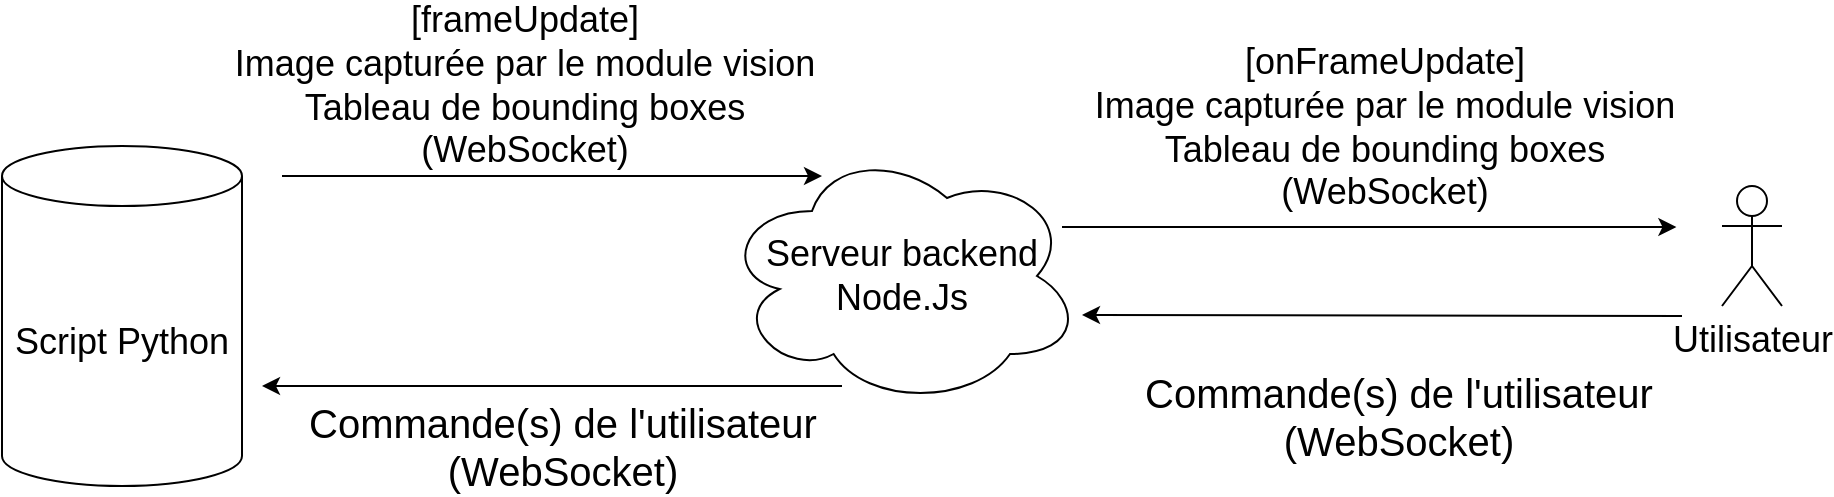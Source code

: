 <mxfile version="16.5.1" type="device"><diagram id="zKYh7ldKa_Qa6hJl08-6" name="Page-1"><mxGraphModel dx="1952" dy="865" grid="1" gridSize="10" guides="1" tooltips="1" connect="1" arrows="1" fold="1" page="1" pageScale="1" pageWidth="850" pageHeight="1100" math="0" shadow="0"><root><mxCell id="0"/><mxCell id="1" parent="0"/><mxCell id="8QnqV5ygj4XrgtcalPVw-2" value="&lt;font style=&quot;font-size: 18px&quot;&gt;Serveur backend&lt;br&gt;Node.Js&lt;/font&gt;" style="ellipse;shape=cloud;whiteSpace=wrap;html=1;" parent="1" vertex="1"><mxGeometry x="240" y="380" width="180" height="130" as="geometry"/></mxCell><mxCell id="8QnqV5ygj4XrgtcalPVw-3" value="&lt;font style=&quot;font-size: 18px&quot;&gt;Script Python&lt;/font&gt;" style="shape=cylinder3;whiteSpace=wrap;html=1;boundedLbl=1;backgroundOutline=1;size=15;" parent="1" vertex="1"><mxGeometry x="-120" y="380" width="120" height="170" as="geometry"/></mxCell><mxCell id="8QnqV5ygj4XrgtcalPVw-4" value="&lt;font style=&quot;font-size: 18px&quot;&gt;Utilisateur&lt;/font&gt;" style="shape=umlActor;verticalLabelPosition=bottom;verticalAlign=top;html=1;outlineConnect=0;" parent="1" vertex="1"><mxGeometry x="740" y="400" width="30" height="60" as="geometry"/></mxCell><mxCell id="8QnqV5ygj4XrgtcalPVw-5" value="" style="endArrow=classic;html=1;rounded=0;" parent="1" edge="1"><mxGeometry width="50" height="50" relative="1" as="geometry"><mxPoint x="20" y="395" as="sourcePoint"/><mxPoint x="290" y="395" as="targetPoint"/></mxGeometry></mxCell><mxCell id="8QnqV5ygj4XrgtcalPVw-6" value="&lt;span style=&quot;font-size: 18px&quot;&gt;[frameUpdate]&lt;br&gt;Image capturée par le module vision&lt;br&gt;Tableau de bounding boxes&lt;br&gt;(WebSocket)&lt;br&gt;&lt;/span&gt;" style="edgeLabel;html=1;align=center;verticalAlign=middle;resizable=0;points=[];rotation=0;labelBackgroundColor=none;" parent="8QnqV5ygj4XrgtcalPVw-5" vertex="1" connectable="0"><mxGeometry x="-0.145" y="-3" relative="1" as="geometry"><mxPoint x="5" y="-48" as="offset"/></mxGeometry></mxCell><mxCell id="8QnqV5ygj4XrgtcalPVw-7" value="" style="endArrow=classic;html=1;rounded=0;fontSize=20;" parent="1" edge="1"><mxGeometry width="50" height="50" relative="1" as="geometry"><mxPoint x="720" y="465" as="sourcePoint"/><mxPoint x="420" y="464.5" as="targetPoint"/></mxGeometry></mxCell><mxCell id="8QnqV5ygj4XrgtcalPVw-8" value="Commande(s) de l'utilisateur&lt;br&gt;(WebSocket)" style="edgeLabel;html=1;align=center;verticalAlign=middle;resizable=0;points=[];fontSize=20;rotation=0;labelBackgroundColor=none;" parent="8QnqV5ygj4XrgtcalPVw-7" vertex="1" connectable="0"><mxGeometry x="0.258" y="2" relative="1" as="geometry"><mxPoint x="46" y="48" as="offset"/></mxGeometry></mxCell><mxCell id="8QnqV5ygj4XrgtcalPVw-10" value="" style="endArrow=classic;html=1;rounded=0;fontSize=17;exitX=0.96;exitY=0.7;exitDx=0;exitDy=0;exitPerimeter=0;" parent="1" edge="1"><mxGeometry width="50" height="50" relative="1" as="geometry"><mxPoint x="410.0" y="420.5" as="sourcePoint"/><mxPoint x="717.2" y="420.5" as="targetPoint"/></mxGeometry></mxCell><mxCell id="8QnqV5ygj4XrgtcalPVw-11" value="&lt;font style=&quot;font-size: 18px&quot;&gt;[onFrameUpdate]&lt;br&gt;Image capturée par le module vision&lt;br&gt;Tableau de bounding boxes&lt;br&gt;(WebSocket)&lt;/font&gt;" style="edgeLabel;html=1;align=center;verticalAlign=middle;resizable=0;points=[];fontSize=17;labelBackgroundColor=none;" parent="8QnqV5ygj4XrgtcalPVw-10" vertex="1" connectable="0"><mxGeometry x="-0.458" y="-5" relative="1" as="geometry"><mxPoint x="77" y="-55" as="offset"/></mxGeometry></mxCell><mxCell id="8QnqV5ygj4XrgtcalPVw-12" value="" style="endArrow=classic;html=1;rounded=0;fontSize=20;entryX=1;entryY=0;entryDx=0;entryDy=120;entryPerimeter=0;" parent="1" edge="1"><mxGeometry width="50" height="50" relative="1" as="geometry"><mxPoint x="300" y="500" as="sourcePoint"/><mxPoint x="10" y="500" as="targetPoint"/></mxGeometry></mxCell><mxCell id="8QnqV5ygj4XrgtcalPVw-13" value="Commande(s) de l'utilisateur&lt;br&gt;(WebSocket)" style="edgeLabel;html=1;align=center;verticalAlign=middle;resizable=0;points=[];fontSize=20;rotation=0;labelBackgroundColor=none;" parent="8QnqV5ygj4XrgtcalPVw-12" vertex="1" connectable="0"><mxGeometry x="0.258" y="2" relative="1" as="geometry"><mxPoint x="42" y="28" as="offset"/></mxGeometry></mxCell></root></mxGraphModel></diagram></mxfile>